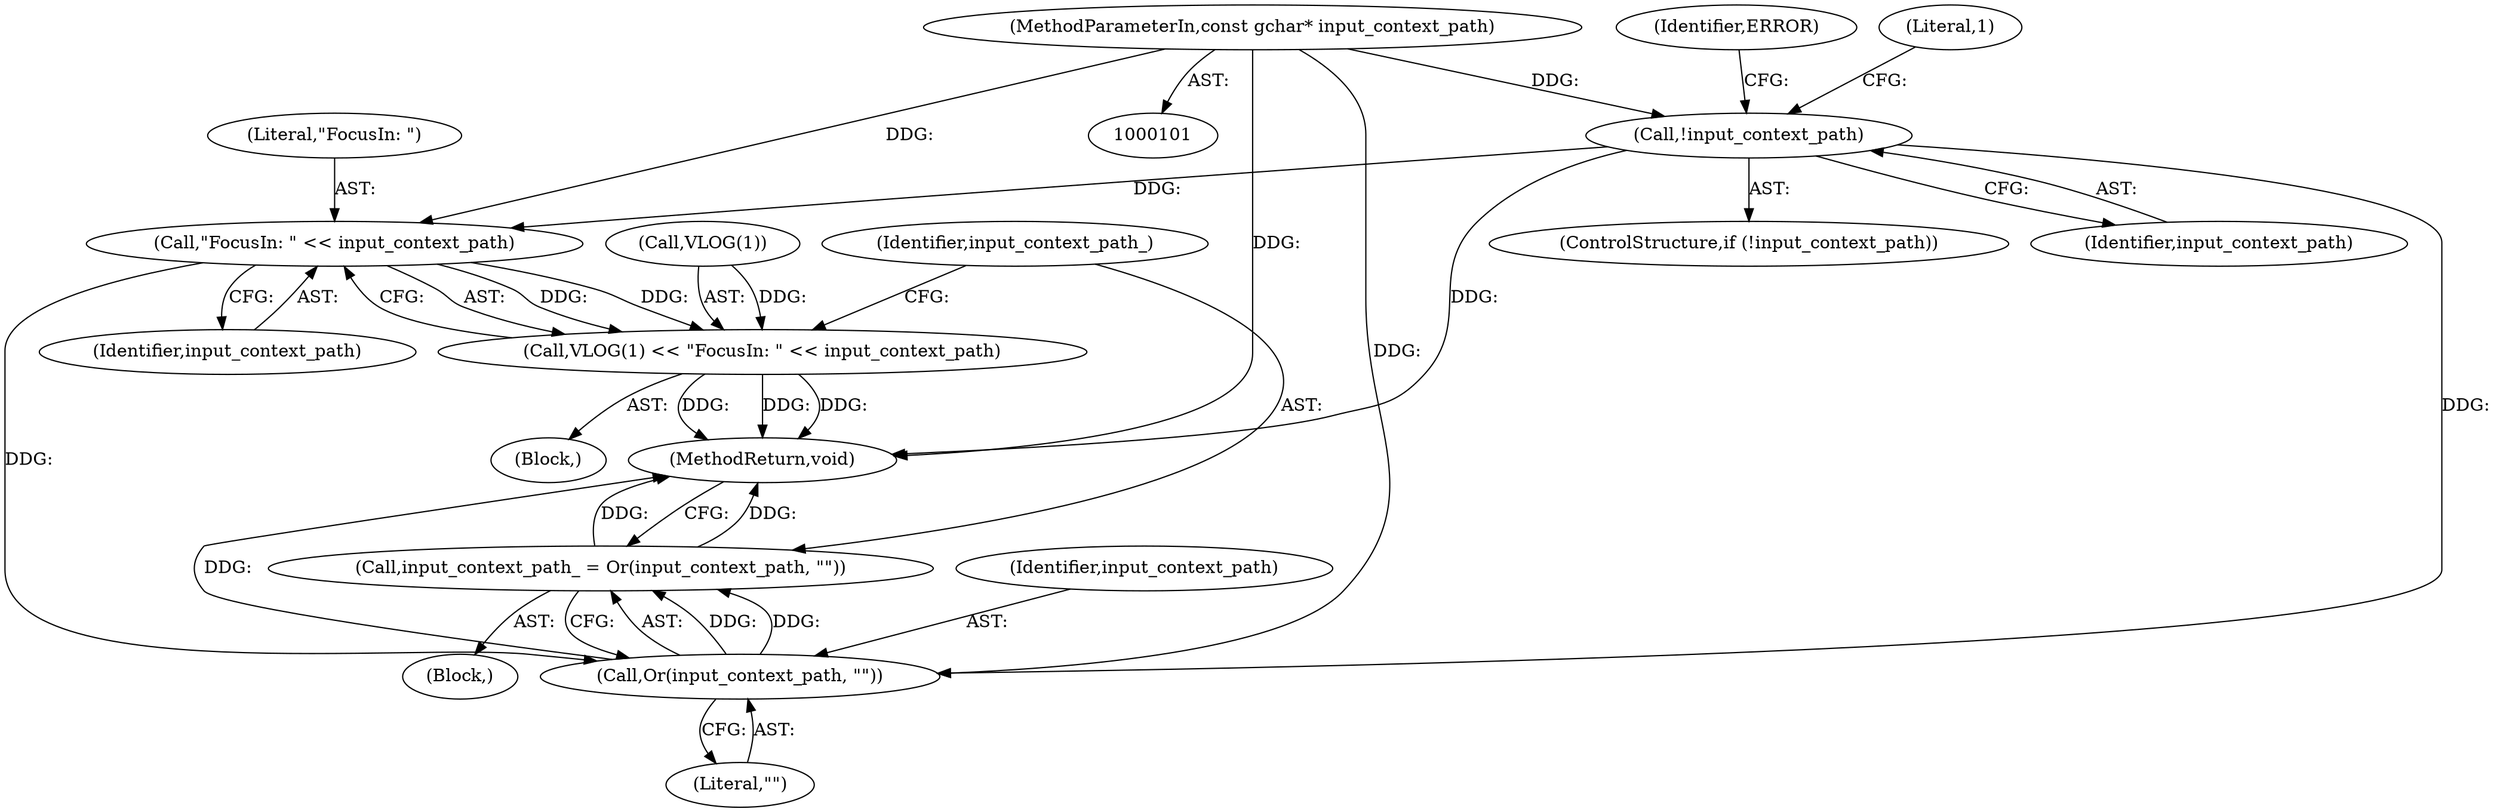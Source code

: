 digraph "0_Chrome_dc7b094a338c6c521f918f478e993f0f74bbea0d_57@pointer" {
"1000106" [label="(Call,!input_context_path)"];
"1000103" [label="(MethodParameterIn,const gchar* input_context_path)"];
"1000118" [label="(Call,\"FocusIn: \" << input_context_path)"];
"1000115" [label="(Call,VLOG(1) << \"FocusIn: \" << input_context_path)"];
"1000123" [label="(Call,Or(input_context_path, \"\"))"];
"1000121" [label="(Call,input_context_path_ = Or(input_context_path, \"\"))"];
"1000115" [label="(Call,VLOG(1) << \"FocusIn: \" << input_context_path)"];
"1000124" [label="(Identifier,input_context_path)"];
"1000121" [label="(Call,input_context_path_ = Or(input_context_path, \"\"))"];
"1000104" [label="(Block,)"];
"1000111" [label="(Identifier,ERROR)"];
"1000107" [label="(Identifier,input_context_path)"];
"1000117" [label="(Literal,1)"];
"1000126" [label="(MethodReturn,void)"];
"1000114" [label="(Block,)"];
"1000125" [label="(Literal,\"\")"];
"1000105" [label="(ControlStructure,if (!input_context_path))"];
"1000103" [label="(MethodParameterIn,const gchar* input_context_path)"];
"1000120" [label="(Identifier,input_context_path)"];
"1000122" [label="(Identifier,input_context_path_)"];
"1000106" [label="(Call,!input_context_path)"];
"1000118" [label="(Call,\"FocusIn: \" << input_context_path)"];
"1000123" [label="(Call,Or(input_context_path, \"\"))"];
"1000119" [label="(Literal,\"FocusIn: \")"];
"1000116" [label="(Call,VLOG(1))"];
"1000106" -> "1000105"  [label="AST: "];
"1000106" -> "1000107"  [label="CFG: "];
"1000107" -> "1000106"  [label="AST: "];
"1000111" -> "1000106"  [label="CFG: "];
"1000117" -> "1000106"  [label="CFG: "];
"1000106" -> "1000126"  [label="DDG: "];
"1000103" -> "1000106"  [label="DDG: "];
"1000106" -> "1000118"  [label="DDG: "];
"1000106" -> "1000123"  [label="DDG: "];
"1000103" -> "1000101"  [label="AST: "];
"1000103" -> "1000126"  [label="DDG: "];
"1000103" -> "1000118"  [label="DDG: "];
"1000103" -> "1000123"  [label="DDG: "];
"1000118" -> "1000115"  [label="AST: "];
"1000118" -> "1000120"  [label="CFG: "];
"1000119" -> "1000118"  [label="AST: "];
"1000120" -> "1000118"  [label="AST: "];
"1000115" -> "1000118"  [label="CFG: "];
"1000118" -> "1000115"  [label="DDG: "];
"1000118" -> "1000115"  [label="DDG: "];
"1000118" -> "1000123"  [label="DDG: "];
"1000115" -> "1000114"  [label="AST: "];
"1000116" -> "1000115"  [label="AST: "];
"1000122" -> "1000115"  [label="CFG: "];
"1000115" -> "1000126"  [label="DDG: "];
"1000115" -> "1000126"  [label="DDG: "];
"1000115" -> "1000126"  [label="DDG: "];
"1000116" -> "1000115"  [label="DDG: "];
"1000123" -> "1000121"  [label="AST: "];
"1000123" -> "1000125"  [label="CFG: "];
"1000124" -> "1000123"  [label="AST: "];
"1000125" -> "1000123"  [label="AST: "];
"1000121" -> "1000123"  [label="CFG: "];
"1000123" -> "1000126"  [label="DDG: "];
"1000123" -> "1000121"  [label="DDG: "];
"1000123" -> "1000121"  [label="DDG: "];
"1000121" -> "1000104"  [label="AST: "];
"1000122" -> "1000121"  [label="AST: "];
"1000126" -> "1000121"  [label="CFG: "];
"1000121" -> "1000126"  [label="DDG: "];
"1000121" -> "1000126"  [label="DDG: "];
}
